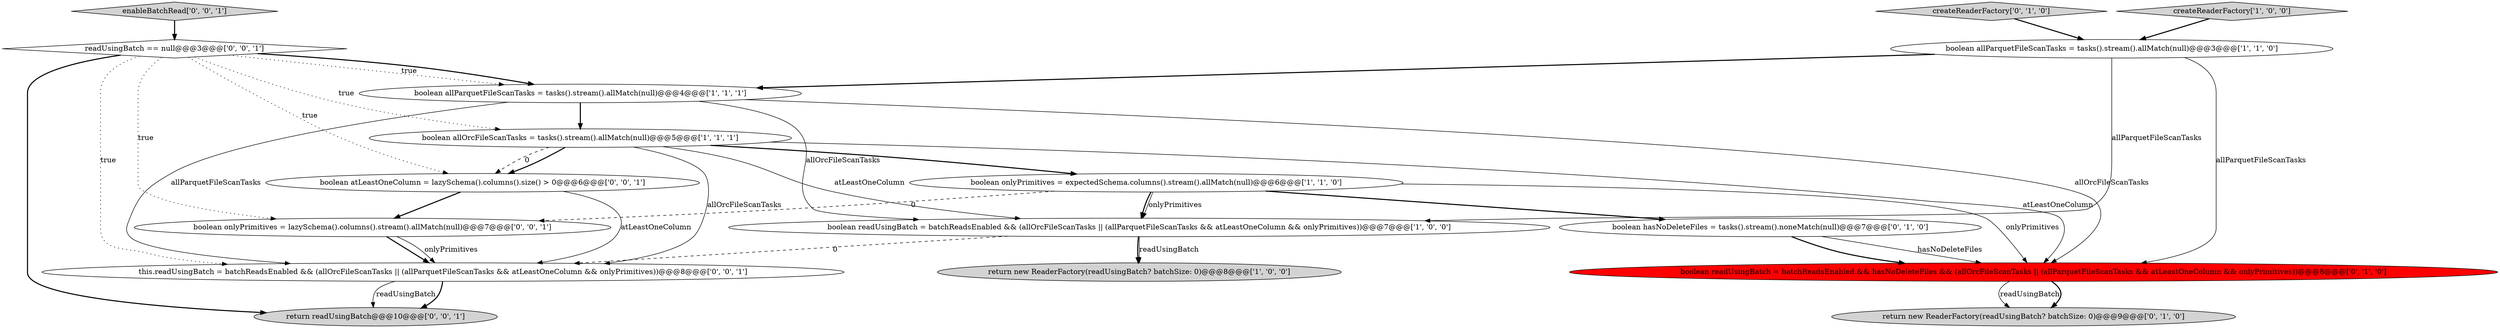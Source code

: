 digraph {
2 [style = filled, label = "boolean allParquetFileScanTasks = tasks().stream().allMatch(null)@@@4@@@['1', '1', '1']", fillcolor = white, shape = ellipse image = "AAA0AAABBB1BBB"];
15 [style = filled, label = "enableBatchRead['0', '0', '1']", fillcolor = lightgray, shape = diamond image = "AAA0AAABBB3BBB"];
16 [style = filled, label = "boolean atLeastOneColumn = lazySchema().columns().size() > 0@@@6@@@['0', '0', '1']", fillcolor = white, shape = ellipse image = "AAA0AAABBB3BBB"];
3 [style = filled, label = "boolean onlyPrimitives = expectedSchema.columns().stream().allMatch(null)@@@6@@@['1', '1', '0']", fillcolor = white, shape = ellipse image = "AAA0AAABBB1BBB"];
9 [style = filled, label = "boolean hasNoDeleteFiles = tasks().stream().noneMatch(null)@@@7@@@['0', '1', '0']", fillcolor = white, shape = ellipse image = "AAA0AAABBB2BBB"];
14 [style = filled, label = "return readUsingBatch@@@10@@@['0', '0', '1']", fillcolor = lightgray, shape = ellipse image = "AAA0AAABBB3BBB"];
10 [style = filled, label = "return new ReaderFactory(readUsingBatch? batchSize: 0)@@@9@@@['0', '1', '0']", fillcolor = lightgray, shape = ellipse image = "AAA0AAABBB2BBB"];
1 [style = filled, label = "boolean allParquetFileScanTasks = tasks().stream().allMatch(null)@@@3@@@['1', '1', '0']", fillcolor = white, shape = ellipse image = "AAA0AAABBB1BBB"];
4 [style = filled, label = "return new ReaderFactory(readUsingBatch? batchSize: 0)@@@8@@@['1', '0', '0']", fillcolor = lightgray, shape = ellipse image = "AAA0AAABBB1BBB"];
5 [style = filled, label = "boolean readUsingBatch = batchReadsEnabled && (allOrcFileScanTasks || (allParquetFileScanTasks && atLeastOneColumn && onlyPrimitives))@@@7@@@['1', '0', '0']", fillcolor = white, shape = ellipse image = "AAA0AAABBB1BBB"];
8 [style = filled, label = "boolean readUsingBatch = batchReadsEnabled && hasNoDeleteFiles && (allOrcFileScanTasks || (allParquetFileScanTasks && atLeastOneColumn && onlyPrimitives))@@@8@@@['0', '1', '0']", fillcolor = red, shape = ellipse image = "AAA1AAABBB2BBB"];
11 [style = filled, label = "boolean onlyPrimitives = lazySchema().columns().stream().allMatch(null)@@@7@@@['0', '0', '1']", fillcolor = white, shape = ellipse image = "AAA0AAABBB3BBB"];
13 [style = filled, label = "readUsingBatch == null@@@3@@@['0', '0', '1']", fillcolor = white, shape = diamond image = "AAA0AAABBB3BBB"];
6 [style = filled, label = "createReaderFactory['1', '0', '0']", fillcolor = lightgray, shape = diamond image = "AAA0AAABBB1BBB"];
12 [style = filled, label = "this.readUsingBatch = batchReadsEnabled && (allOrcFileScanTasks || (allParquetFileScanTasks && atLeastOneColumn && onlyPrimitives))@@@8@@@['0', '0', '1']", fillcolor = white, shape = ellipse image = "AAA0AAABBB3BBB"];
0 [style = filled, label = "boolean allOrcFileScanTasks = tasks().stream().allMatch(null)@@@5@@@['1', '1', '1']", fillcolor = white, shape = ellipse image = "AAA0AAABBB1BBB"];
7 [style = filled, label = "createReaderFactory['0', '1', '0']", fillcolor = lightgray, shape = diamond image = "AAA0AAABBB2BBB"];
2->12 [style = solid, label="allParquetFileScanTasks"];
0->3 [style = bold, label=""];
8->10 [style = solid, label="readUsingBatch"];
8->10 [style = bold, label=""];
0->16 [style = bold, label=""];
13->16 [style = dotted, label="true"];
15->13 [style = bold, label=""];
0->12 [style = solid, label="allOrcFileScanTasks"];
7->1 [style = bold, label=""];
16->11 [style = bold, label=""];
5->12 [style = dashed, label="0"];
12->14 [style = solid, label="readUsingBatch"];
13->12 [style = dotted, label="true"];
3->8 [style = solid, label="onlyPrimitives"];
0->16 [style = dashed, label="0"];
11->12 [style = bold, label=""];
0->8 [style = solid, label="atLeastOneColumn"];
9->8 [style = bold, label=""];
9->8 [style = solid, label="hasNoDeleteFiles"];
3->9 [style = bold, label=""];
13->2 [style = dotted, label="true"];
6->1 [style = bold, label=""];
11->12 [style = solid, label="onlyPrimitives"];
3->5 [style = bold, label=""];
2->0 [style = bold, label=""];
2->5 [style = solid, label="allOrcFileScanTasks"];
2->8 [style = solid, label="allOrcFileScanTasks"];
13->0 [style = dotted, label="true"];
1->8 [style = solid, label="allParquetFileScanTasks"];
5->4 [style = bold, label=""];
0->5 [style = solid, label="atLeastOneColumn"];
5->4 [style = solid, label="readUsingBatch"];
12->14 [style = bold, label=""];
3->5 [style = solid, label="onlyPrimitives"];
13->11 [style = dotted, label="true"];
1->2 [style = bold, label=""];
16->12 [style = solid, label="atLeastOneColumn"];
13->14 [style = bold, label=""];
3->11 [style = dashed, label="0"];
1->5 [style = solid, label="allParquetFileScanTasks"];
13->2 [style = bold, label=""];
}
